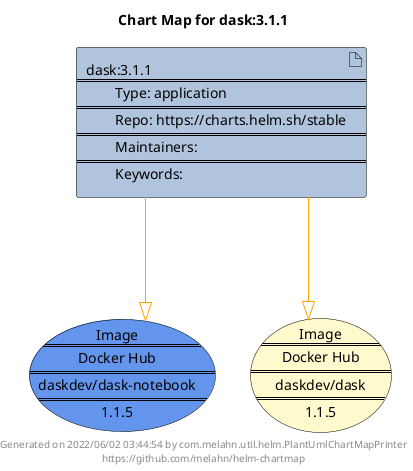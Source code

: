 @startuml
skinparam linetype ortho
skinparam backgroundColor white
skinparam usecaseBorderColor black
skinparam usecaseArrowColor LightSlateGray
skinparam artifactBorderColor black
skinparam artifactArrowColor LightSlateGray

title Chart Map for dask:3.1.1

'There is one referenced Helm Chart
artifact "dask:3.1.1\n====\n\tType: application\n====\n\tRepo: https://charts.helm.sh/stable\n====\n\tMaintainers: \n====\n\tKeywords: " as dask_3_1_1 #LightSteelBlue

'There are 2 referenced Docker Images
usecase "Image\n====\nDocker Hub\n====\ndaskdev/dask-notebook\n====\n1.1.5" as daskdev_dask_notebook_1_1_5 #CornflowerBlue
usecase "Image\n====\nDocker Hub\n====\ndaskdev/dask\n====\n1.1.5" as daskdev_dask_1_1_5 #LemonChiffon

'Chart Dependencies
dask_3_1_1--[#orange]-|>daskdev_dask_1_1_5
dask_3_1_1--[#orange]-|>daskdev_dask_notebook_1_1_5

center footer Generated on 2022/06/02 03:44:54 by com.melahn.util.helm.PlantUmlChartMapPrinter\nhttps://github.com/melahn/helm-chartmap
@enduml
